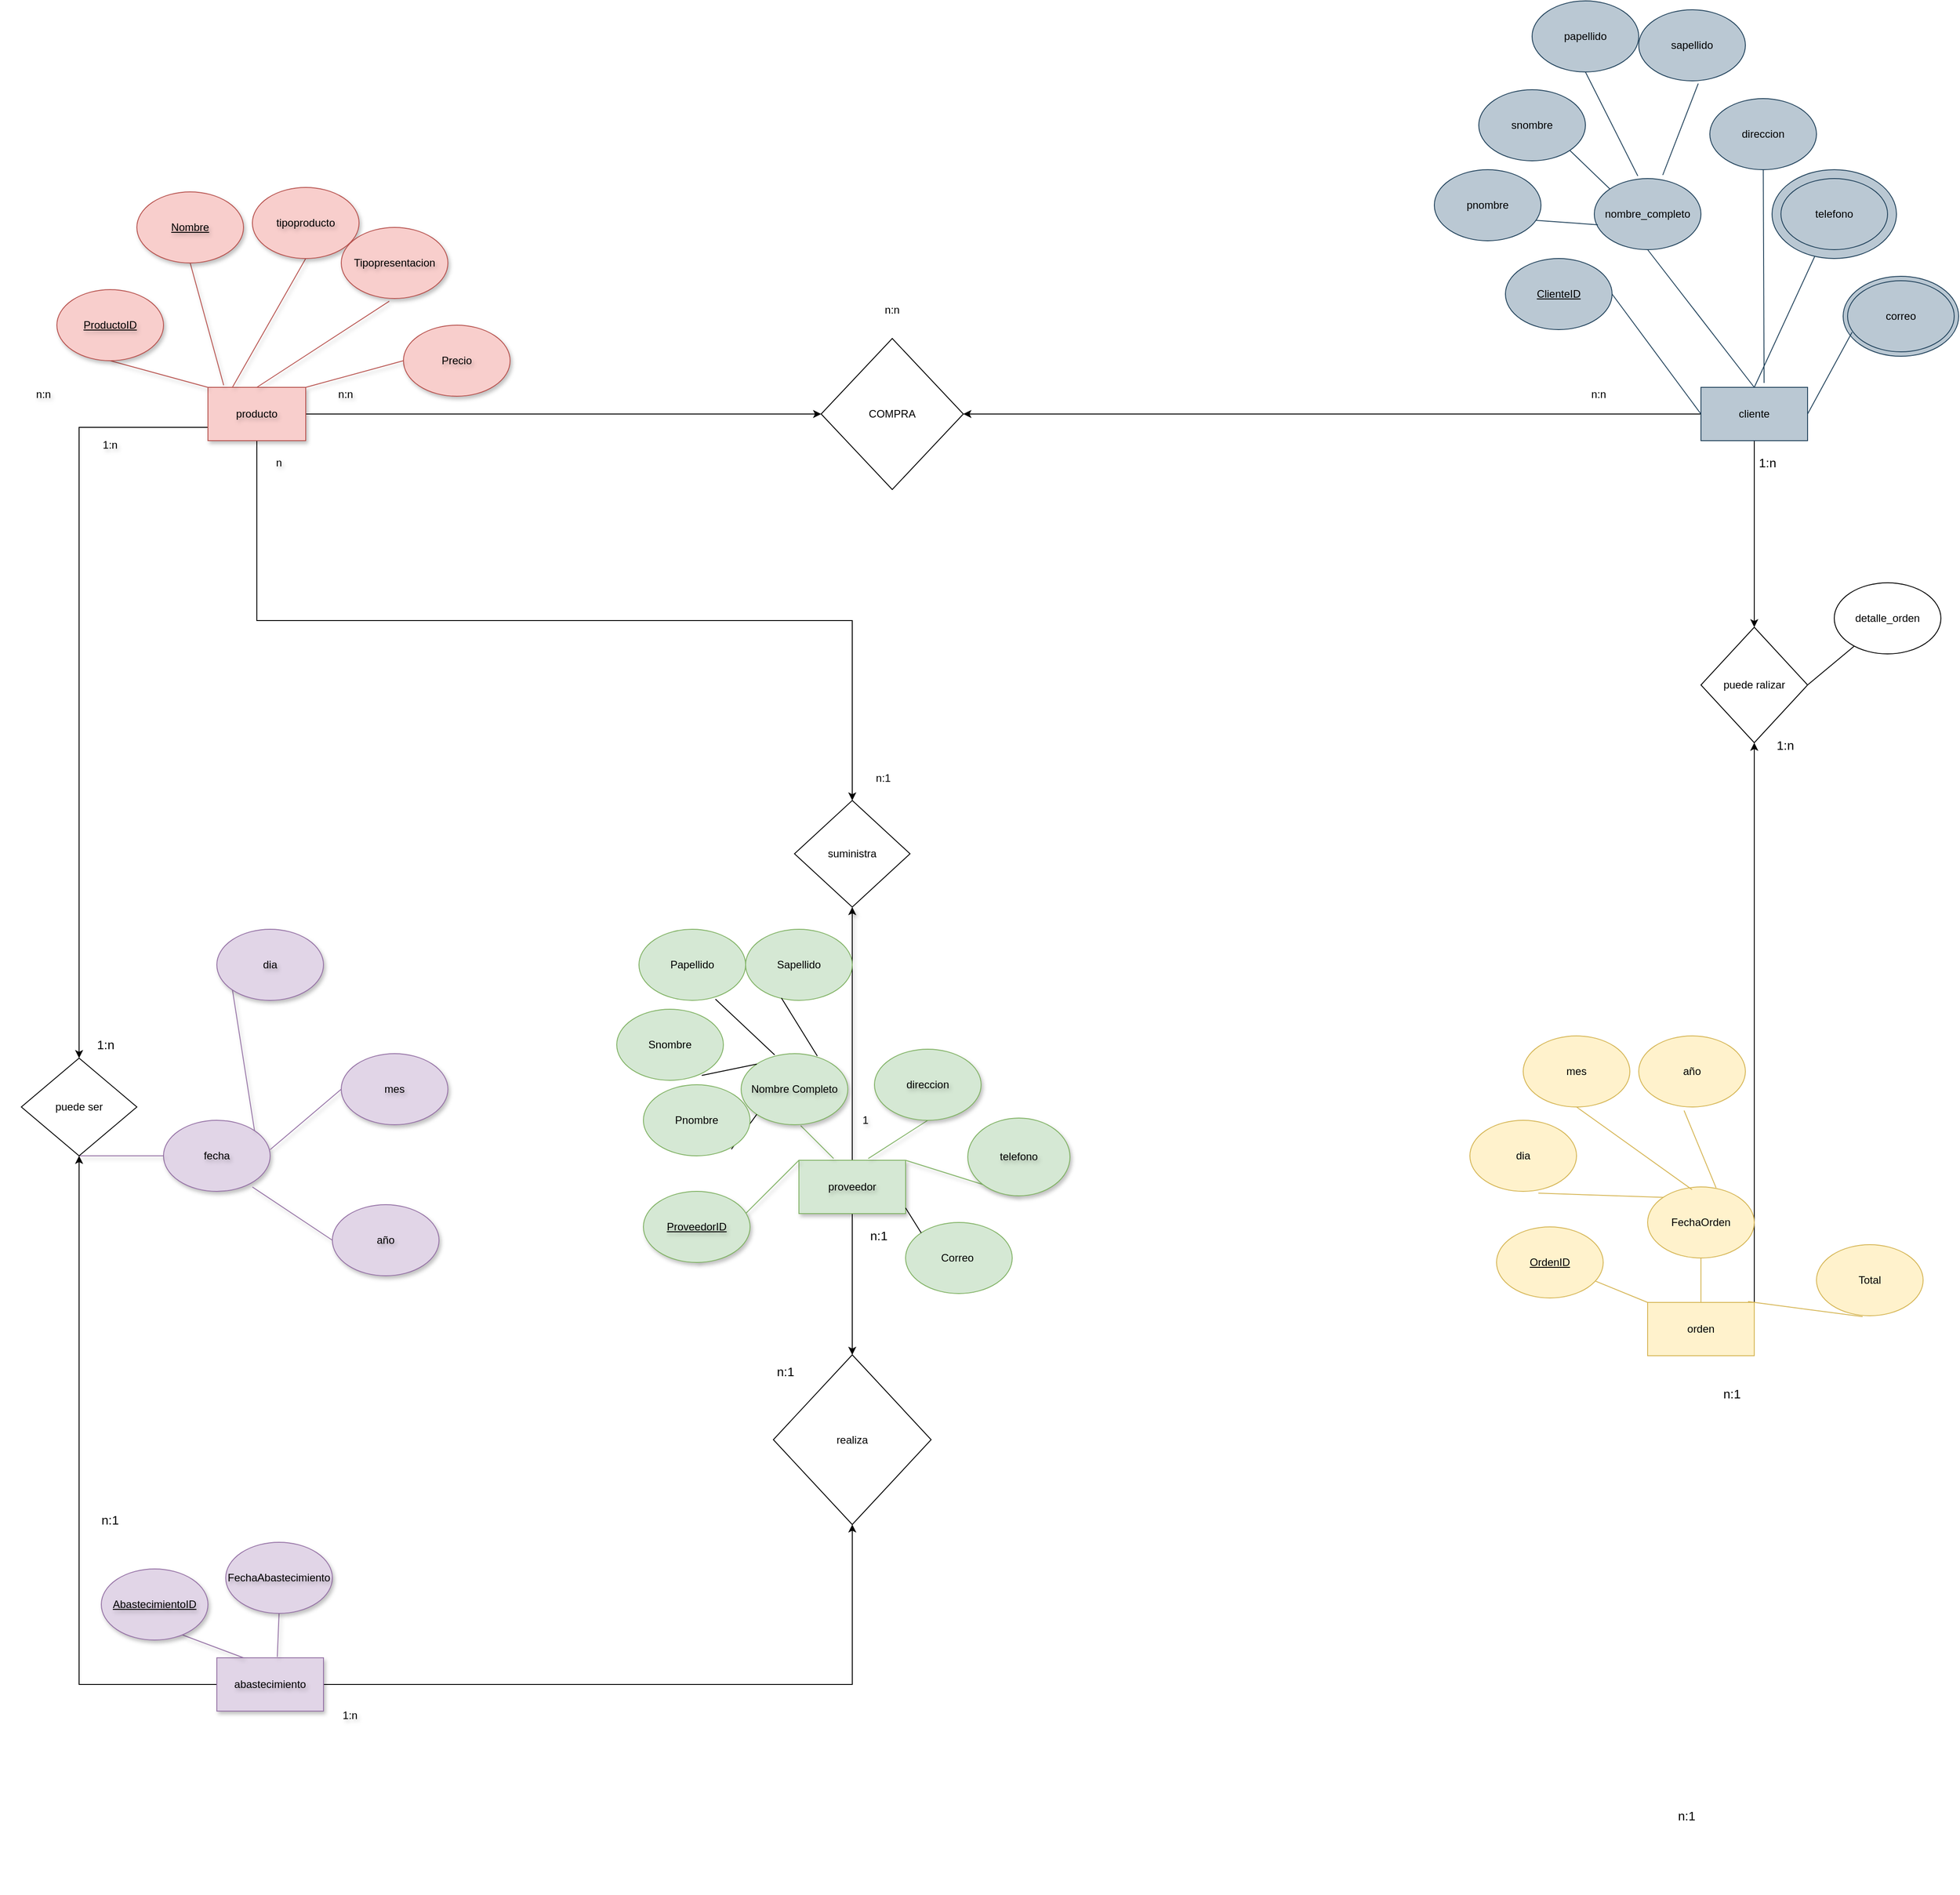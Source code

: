 <mxfile version="24.0.7" type="github">
  <diagram name="Página-1" id="KQwpbQ9i_a1BtApClrWy">
    <mxGraphModel dx="7358" dy="4341" grid="1" gridSize="10" guides="1" tooltips="1" connect="1" arrows="1" fold="1" page="1" pageScale="1" pageWidth="827" pageHeight="1169" math="0" shadow="0">
      <root>
        <mxCell id="0" />
        <mxCell id="1" parent="0" />
        <mxCell id="RHrHVaiQjJZBg-y2Oaoj-41" value="" style="ellipse;whiteSpace=wrap;html=1;fillColor=#bac8d3;strokeColor=#23445d;" parent="1" vertex="1">
          <mxGeometry x="590" y="-205" width="130" height="90" as="geometry" />
        </mxCell>
        <mxCell id="RHrHVaiQjJZBg-y2Oaoj-15" value="" style="ellipse;whiteSpace=wrap;html=1;fillColor=#bac8d3;strokeColor=#23445d;" parent="1" vertex="1">
          <mxGeometry x="510" y="-325" width="140" height="100" as="geometry" />
        </mxCell>
        <mxCell id="RHrHVaiQjJZBg-y2Oaoj-98" style="edgeStyle=orthogonalEdgeStyle;rounded=0;orthogonalLoop=1;jettySize=auto;html=1;" parent="1" source="RHrHVaiQjJZBg-y2Oaoj-1" target="RHrHVaiQjJZBg-y2Oaoj-99" edge="1">
          <mxGeometry relative="1" as="geometry">
            <mxPoint x="530" y="300" as="targetPoint" />
          </mxGeometry>
        </mxCell>
        <mxCell id="RHrHVaiQjJZBg-y2Oaoj-122" style="edgeStyle=orthogonalEdgeStyle;rounded=0;orthogonalLoop=1;jettySize=auto;html=1;exitX=0;exitY=0.5;exitDx=0;exitDy=0;entryX=1;entryY=0.5;entryDx=0;entryDy=0;" parent="1" source="RHrHVaiQjJZBg-y2Oaoj-1" target="RHrHVaiQjJZBg-y2Oaoj-97" edge="1">
          <mxGeometry relative="1" as="geometry" />
        </mxCell>
        <mxCell id="RHrHVaiQjJZBg-y2Oaoj-1" value="cliente" style="rounded=0;whiteSpace=wrap;html=1;fillColor=#bac8d3;strokeColor=#23445d;" parent="1" vertex="1">
          <mxGeometry x="430" y="-80" width="120" height="60" as="geometry" />
        </mxCell>
        <mxCell id="RHrHVaiQjJZBg-y2Oaoj-90" style="edgeStyle=orthogonalEdgeStyle;rounded=0;orthogonalLoop=1;jettySize=auto;html=1;entryX=0.5;entryY=0;entryDx=0;entryDy=0;exitX=0.5;exitY=1;exitDx=0;exitDy=0;" parent="1" source="RHrHVaiQjJZBg-y2Oaoj-2" target="RHrHVaiQjJZBg-y2Oaoj-92" edge="1">
          <mxGeometry relative="1" as="geometry">
            <mxPoint x="-890" y="530" as="targetPoint" />
            <mxPoint x="-1140" y="160" as="sourcePoint" />
          </mxGeometry>
        </mxCell>
        <mxCell id="RHrHVaiQjJZBg-y2Oaoj-108" style="edgeStyle=orthogonalEdgeStyle;rounded=0;orthogonalLoop=1;jettySize=auto;html=1;exitX=0;exitY=0.75;exitDx=0;exitDy=0;" parent="1" source="RHrHVaiQjJZBg-y2Oaoj-2" target="RHrHVaiQjJZBg-y2Oaoj-109" edge="1">
          <mxGeometry relative="1" as="geometry">
            <mxPoint x="-1412" y="420" as="targetPoint" />
          </mxGeometry>
        </mxCell>
        <mxCell id="RHrHVaiQjJZBg-y2Oaoj-111" style="edgeStyle=orthogonalEdgeStyle;rounded=0;orthogonalLoop=1;jettySize=auto;html=1;entryX=0;entryY=0.5;entryDx=0;entryDy=0;" parent="1" source="RHrHVaiQjJZBg-y2Oaoj-2" target="RHrHVaiQjJZBg-y2Oaoj-97" edge="1">
          <mxGeometry relative="1" as="geometry" />
        </mxCell>
        <mxCell id="RHrHVaiQjJZBg-y2Oaoj-2" value="producto" style="rounded=0;whiteSpace=wrap;html=1;fillColor=#f8cecc;strokeColor=#b85450;shadow=1;textShadow=1;" parent="1" vertex="1">
          <mxGeometry x="-1250" y="-80" width="110" height="60" as="geometry" />
        </mxCell>
        <mxCell id="RHrHVaiQjJZBg-y2Oaoj-91" style="edgeStyle=orthogonalEdgeStyle;rounded=0;orthogonalLoop=1;jettySize=auto;html=1;exitX=0.5;exitY=0;exitDx=0;exitDy=0;entryX=0.5;entryY=1;entryDx=0;entryDy=0;shadow=1;textShadow=1;" parent="1" source="RHrHVaiQjJZBg-y2Oaoj-3" target="RHrHVaiQjJZBg-y2Oaoj-92" edge="1">
          <mxGeometry relative="1" as="geometry">
            <mxPoint x="-525" y="540" as="targetPoint" />
          </mxGeometry>
        </mxCell>
        <mxCell id="RHrHVaiQjJZBg-y2Oaoj-127" style="edgeStyle=orthogonalEdgeStyle;rounded=0;orthogonalLoop=1;jettySize=auto;html=1;entryX=0.5;entryY=0;entryDx=0;entryDy=0;" parent="1" source="RHrHVaiQjJZBg-y2Oaoj-3" target="RHrHVaiQjJZBg-y2Oaoj-126" edge="1">
          <mxGeometry relative="1" as="geometry" />
        </mxCell>
        <mxCell id="RHrHVaiQjJZBg-y2Oaoj-3" value="proveedor" style="rounded=0;whiteSpace=wrap;html=1;fillColor=#d5e8d4;strokeColor=#82b366;shadow=1;textShadow=1;" parent="1" vertex="1">
          <mxGeometry x="-585" y="790" width="120" height="60" as="geometry" />
        </mxCell>
        <mxCell id="RHrHVaiQjJZBg-y2Oaoj-100" style="edgeStyle=orthogonalEdgeStyle;rounded=0;orthogonalLoop=1;jettySize=auto;html=1;exitX=1;exitY=0;exitDx=0;exitDy=0;entryX=0.5;entryY=1;entryDx=0;entryDy=0;" parent="1" source="RHrHVaiQjJZBg-y2Oaoj-5" target="RHrHVaiQjJZBg-y2Oaoj-99" edge="1">
          <mxGeometry relative="1" as="geometry">
            <mxPoint x="544" y="455" as="targetPoint" />
          </mxGeometry>
        </mxCell>
        <mxCell id="RHrHVaiQjJZBg-y2Oaoj-5" value="orden" style="rounded=0;whiteSpace=wrap;html=1;fillColor=#fff2cc;strokeColor=#d6b656;" parent="1" vertex="1">
          <mxGeometry x="370" y="950" width="120" height="60" as="geometry" />
        </mxCell>
        <mxCell id="RHrHVaiQjJZBg-y2Oaoj-8" value="" style="endArrow=none;html=1;rounded=0;exitX=0;exitY=0.5;exitDx=0;exitDy=0;entryX=1;entryY=0.5;entryDx=0;entryDy=0;fillColor=#bac8d3;strokeColor=#23445d;" parent="1" source="RHrHVaiQjJZBg-y2Oaoj-1" target="RHrHVaiQjJZBg-y2Oaoj-11" edge="1">
          <mxGeometry width="50" height="50" relative="1" as="geometry">
            <mxPoint x="460" y="-155" as="sourcePoint" />
            <mxPoint x="450" y="-265" as="targetPoint" />
          </mxGeometry>
        </mxCell>
        <mxCell id="RHrHVaiQjJZBg-y2Oaoj-9" value="" style="endArrow=none;html=1;rounded=0;exitX=0.5;exitY=0;exitDx=0;exitDy=0;entryX=0.5;entryY=1;entryDx=0;entryDy=0;fillColor=#bac8d3;strokeColor=#23445d;" parent="1" source="RHrHVaiQjJZBg-y2Oaoj-1" target="RHrHVaiQjJZBg-y2Oaoj-12" edge="1">
          <mxGeometry width="50" height="50" relative="1" as="geometry">
            <mxPoint x="500" y="-175" as="sourcePoint" />
            <mxPoint x="480" y="-245" as="targetPoint" />
          </mxGeometry>
        </mxCell>
        <mxCell id="RHrHVaiQjJZBg-y2Oaoj-10" value="" style="endArrow=none;html=1;rounded=0;fillColor=#bac8d3;strokeColor=#23445d;exitX=0.5;exitY=0;exitDx=0;exitDy=0;" parent="1" source="RHrHVaiQjJZBg-y2Oaoj-1" target="RHrHVaiQjJZBg-y2Oaoj-15" edge="1">
          <mxGeometry width="50" height="50" relative="1" as="geometry">
            <mxPoint x="520" y="-165" as="sourcePoint" />
            <mxPoint x="530" y="-245" as="targetPoint" />
          </mxGeometry>
        </mxCell>
        <mxCell id="RHrHVaiQjJZBg-y2Oaoj-11" value="&lt;u&gt;ClienteID&lt;/u&gt;" style="ellipse;whiteSpace=wrap;html=1;fillColor=#bac8d3;strokeColor=#23445d;" parent="1" vertex="1">
          <mxGeometry x="210" y="-225" width="120" height="80" as="geometry" />
        </mxCell>
        <mxCell id="RHrHVaiQjJZBg-y2Oaoj-12" value="nombre_completo" style="ellipse;whiteSpace=wrap;html=1;fillColor=#bac8d3;strokeColor=#23445d;" parent="1" vertex="1">
          <mxGeometry x="310" y="-315" width="120" height="80" as="geometry" />
        </mxCell>
        <mxCell id="RHrHVaiQjJZBg-y2Oaoj-13" value="direccion" style="ellipse;whiteSpace=wrap;html=1;fillColor=#bac8d3;strokeColor=#23445d;" parent="1" vertex="1">
          <mxGeometry x="440" y="-405" width="120" height="80" as="geometry" />
        </mxCell>
        <mxCell id="RHrHVaiQjJZBg-y2Oaoj-14" value="telefono" style="ellipse;whiteSpace=wrap;html=1;fillColor=#bac8d3;strokeColor=#23445d;" parent="1" vertex="1">
          <mxGeometry x="520" y="-315" width="120" height="80" as="geometry" />
        </mxCell>
        <mxCell id="RHrHVaiQjJZBg-y2Oaoj-16" value="" style="endArrow=none;html=1;rounded=0;exitX=0.592;exitY=-0.083;exitDx=0;exitDy=0;exitPerimeter=0;fillColor=#bac8d3;strokeColor=#23445d;" parent="1" source="RHrHVaiQjJZBg-y2Oaoj-1" target="RHrHVaiQjJZBg-y2Oaoj-13" edge="1">
          <mxGeometry width="50" height="50" relative="1" as="geometry">
            <mxPoint x="480" y="-135" as="sourcePoint" />
            <mxPoint x="480" y="-235" as="targetPoint" />
          </mxGeometry>
        </mxCell>
        <mxCell id="RHrHVaiQjJZBg-y2Oaoj-17" value="" style="endArrow=none;html=1;rounded=0;entryX=0.95;entryY=0.713;entryDx=0;entryDy=0;entryPerimeter=0;exitX=0.033;exitY=0.65;exitDx=0;exitDy=0;exitPerimeter=0;fillColor=#bac8d3;strokeColor=#23445d;" parent="1" source="RHrHVaiQjJZBg-y2Oaoj-12" target="RHrHVaiQjJZBg-y2Oaoj-19" edge="1">
          <mxGeometry width="50" height="50" relative="1" as="geometry">
            <mxPoint x="300" y="-265" as="sourcePoint" />
            <mxPoint x="240" y="-285" as="targetPoint" />
          </mxGeometry>
        </mxCell>
        <mxCell id="RHrHVaiQjJZBg-y2Oaoj-18" value="" style="endArrow=none;html=1;rounded=0;exitX=0;exitY=0;exitDx=0;exitDy=0;entryX=1;entryY=1;entryDx=0;entryDy=0;fillColor=#bac8d3;strokeColor=#23445d;" parent="1" source="RHrHVaiQjJZBg-y2Oaoj-12" target="RHrHVaiQjJZBg-y2Oaoj-20" edge="1">
          <mxGeometry width="50" height="50" relative="1" as="geometry">
            <mxPoint x="220" y="-295" as="sourcePoint" />
            <mxPoint x="380" y="-395" as="targetPoint" />
          </mxGeometry>
        </mxCell>
        <mxCell id="RHrHVaiQjJZBg-y2Oaoj-19" value="pnombre" style="ellipse;whiteSpace=wrap;html=1;fillColor=#bac8d3;strokeColor=#23445d;" parent="1" vertex="1">
          <mxGeometry x="130" y="-325" width="120" height="80" as="geometry" />
        </mxCell>
        <mxCell id="RHrHVaiQjJZBg-y2Oaoj-20" value="snombre" style="ellipse;whiteSpace=wrap;html=1;fillColor=#bac8d3;strokeColor=#23445d;" parent="1" vertex="1">
          <mxGeometry x="180" y="-415" width="120" height="80" as="geometry" />
        </mxCell>
        <mxCell id="RHrHVaiQjJZBg-y2Oaoj-21" value="papellido" style="ellipse;whiteSpace=wrap;html=1;fillColor=#bac8d3;strokeColor=#23445d;" parent="1" vertex="1">
          <mxGeometry x="240" y="-515" width="120" height="80" as="geometry" />
        </mxCell>
        <mxCell id="RHrHVaiQjJZBg-y2Oaoj-22" value="sapellido" style="ellipse;whiteSpace=wrap;html=1;fillColor=#bac8d3;strokeColor=#23445d;" parent="1" vertex="1">
          <mxGeometry x="360" y="-505" width="120" height="80" as="geometry" />
        </mxCell>
        <mxCell id="RHrHVaiQjJZBg-y2Oaoj-23" value="" style="endArrow=none;html=1;rounded=0;exitX=0.408;exitY=-0.037;exitDx=0;exitDy=0;exitPerimeter=0;entryX=0.5;entryY=1;entryDx=0;entryDy=0;fillColor=#bac8d3;strokeColor=#23445d;" parent="1" source="RHrHVaiQjJZBg-y2Oaoj-12" target="RHrHVaiQjJZBg-y2Oaoj-21" edge="1">
          <mxGeometry width="50" height="50" relative="1" as="geometry">
            <mxPoint x="240" y="-365" as="sourcePoint" />
            <mxPoint x="240" y="-465" as="targetPoint" />
          </mxGeometry>
        </mxCell>
        <mxCell id="RHrHVaiQjJZBg-y2Oaoj-24" value="" style="endArrow=none;html=1;rounded=0;exitX=0.642;exitY=-0.05;exitDx=0;exitDy=0;exitPerimeter=0;entryX=0.558;entryY=1.038;entryDx=0;entryDy=0;entryPerimeter=0;fillColor=#bac8d3;strokeColor=#23445d;" parent="1" source="RHrHVaiQjJZBg-y2Oaoj-12" target="RHrHVaiQjJZBg-y2Oaoj-22" edge="1">
          <mxGeometry width="50" height="50" relative="1" as="geometry">
            <mxPoint x="369.5" y="-355" as="sourcePoint" />
            <mxPoint x="369.5" y="-455" as="targetPoint" />
          </mxGeometry>
        </mxCell>
        <mxCell id="RHrHVaiQjJZBg-y2Oaoj-25" value="" style="endArrow=none;html=1;rounded=0;exitX=0;exitY=0;exitDx=0;exitDy=0;entryX=0.5;entryY=1;entryDx=0;entryDy=0;fillColor=#f8cecc;strokeColor=#b85450;shadow=1;textShadow=1;" parent="1" source="RHrHVaiQjJZBg-y2Oaoj-2" target="RHrHVaiQjJZBg-y2Oaoj-29" edge="1">
          <mxGeometry width="50" height="50" relative="1" as="geometry">
            <mxPoint x="-1240" y="-80" as="sourcePoint" />
            <mxPoint x="-1240" y="-180" as="targetPoint" />
          </mxGeometry>
        </mxCell>
        <mxCell id="RHrHVaiQjJZBg-y2Oaoj-26" value="" style="endArrow=none;html=1;rounded=0;exitX=0.25;exitY=0;exitDx=0;exitDy=0;entryX=0.5;entryY=1;entryDx=0;entryDy=0;fillColor=#f8cecc;strokeColor=#b85450;shadow=1;textShadow=1;" parent="1" source="RHrHVaiQjJZBg-y2Oaoj-2" target="RHrHVaiQjJZBg-y2Oaoj-31" edge="1">
          <mxGeometry width="50" height="50" relative="1" as="geometry">
            <mxPoint x="-1190" y="-80" as="sourcePoint" />
            <mxPoint x="-1190" y="-180" as="targetPoint" />
          </mxGeometry>
        </mxCell>
        <mxCell id="RHrHVaiQjJZBg-y2Oaoj-28" value="" style="endArrow=none;html=1;rounded=0;exitX=0.5;exitY=0;exitDx=0;exitDy=0;entryX=0.45;entryY=1.038;entryDx=0;entryDy=0;entryPerimeter=0;fillColor=#f8cecc;strokeColor=#b85450;shadow=1;textShadow=1;" parent="1" source="RHrHVaiQjJZBg-y2Oaoj-2" target="RHrHVaiQjJZBg-y2Oaoj-33" edge="1">
          <mxGeometry width="50" height="50" relative="1" as="geometry">
            <mxPoint x="-1020" y="40" as="sourcePoint" />
            <mxPoint x="-1110" y="-160" as="targetPoint" />
          </mxGeometry>
        </mxCell>
        <mxCell id="RHrHVaiQjJZBg-y2Oaoj-29" value="&lt;u&gt;ProductoID&lt;/u&gt;" style="ellipse;whiteSpace=wrap;html=1;fillColor=#f8cecc;strokeColor=#b85450;shadow=1;textShadow=1;" parent="1" vertex="1">
          <mxGeometry x="-1420" y="-190" width="120" height="80" as="geometry" />
        </mxCell>
        <mxCell id="RHrHVaiQjJZBg-y2Oaoj-31" value="tipoproducto" style="ellipse;whiteSpace=wrap;html=1;fillColor=#f8cecc;strokeColor=#b85450;shadow=1;textShadow=1;" parent="1" vertex="1">
          <mxGeometry x="-1200" y="-305" width="120" height="80" as="geometry" />
        </mxCell>
        <mxCell id="RHrHVaiQjJZBg-y2Oaoj-33" value="Tipopresentacion" style="ellipse;whiteSpace=wrap;html=1;fillColor=#f8cecc;strokeColor=#b85450;shadow=1;textShadow=1;" parent="1" vertex="1">
          <mxGeometry x="-1100" y="-260" width="120" height="80" as="geometry" />
        </mxCell>
        <mxCell id="RHrHVaiQjJZBg-y2Oaoj-34" value="Precio" style="ellipse;whiteSpace=wrap;html=1;fillColor=#f8cecc;strokeColor=#b85450;shadow=1;textShadow=1;" parent="1" vertex="1">
          <mxGeometry x="-1030" y="-150" width="120" height="80" as="geometry" />
        </mxCell>
        <mxCell id="RHrHVaiQjJZBg-y2Oaoj-36" value="" style="endArrow=none;html=1;rounded=0;exitX=1;exitY=0;exitDx=0;exitDy=0;entryX=0;entryY=0.5;entryDx=0;entryDy=0;fillColor=#f8cecc;strokeColor=#b85450;shadow=1;textShadow=1;" parent="1" source="RHrHVaiQjJZBg-y2Oaoj-2" target="RHrHVaiQjJZBg-y2Oaoj-34" edge="1">
          <mxGeometry width="50" height="50" relative="1" as="geometry">
            <mxPoint x="-1090" y="-10" as="sourcePoint" />
            <mxPoint x="-1030" y="-80" as="targetPoint" />
          </mxGeometry>
        </mxCell>
        <mxCell id="RHrHVaiQjJZBg-y2Oaoj-39" value="correo" style="ellipse;whiteSpace=wrap;html=1;fillColor=#bac8d3;strokeColor=#23445d;" parent="1" vertex="1">
          <mxGeometry x="595" y="-200" width="120" height="80" as="geometry" />
        </mxCell>
        <mxCell id="RHrHVaiQjJZBg-y2Oaoj-40" value="" style="endArrow=none;html=1;rounded=0;exitX=1;exitY=0.5;exitDx=0;exitDy=0;entryX=0.042;entryY=0.725;entryDx=0;entryDy=0;entryPerimeter=0;fillColor=#bac8d3;strokeColor=#23445d;" parent="1" source="RHrHVaiQjJZBg-y2Oaoj-1" target="RHrHVaiQjJZBg-y2Oaoj-39" edge="1">
          <mxGeometry width="50" height="50" relative="1" as="geometry">
            <mxPoint x="639" y="-65" as="sourcePoint" />
            <mxPoint x="639" y="-165" as="targetPoint" />
          </mxGeometry>
        </mxCell>
        <mxCell id="RHrHVaiQjJZBg-y2Oaoj-42" value="" style="endArrow=none;html=1;rounded=0;exitX=0;exitY=0;exitDx=0;exitDy=0;entryX=0.5;entryY=1;entryDx=0;entryDy=0;fillColor=#d5e8d4;strokeColor=#82b366;shadow=1;textShadow=1;" parent="1" source="RHrHVaiQjJZBg-y2Oaoj-3" target="RHrHVaiQjJZBg-y2Oaoj-47" edge="1">
          <mxGeometry width="50" height="50" relative="1" as="geometry">
            <mxPoint x="-600" y="650" as="sourcePoint" />
            <mxPoint x="-610" y="680" as="targetPoint" />
          </mxGeometry>
        </mxCell>
        <mxCell id="RHrHVaiQjJZBg-y2Oaoj-43" value="" style="endArrow=none;html=1;rounded=0;exitX=0.325;exitY=-0.033;exitDx=0;exitDy=0;exitPerimeter=0;entryX=0.558;entryY=1.013;entryDx=0;entryDy=0;entryPerimeter=0;fillColor=#d5e8d4;strokeColor=#82b366;shadow=1;textShadow=1;" parent="1" source="RHrHVaiQjJZBg-y2Oaoj-3" target="RHrHVaiQjJZBg-y2Oaoj-48" edge="1">
          <mxGeometry width="50" height="50" relative="1" as="geometry">
            <mxPoint x="-510" y="730" as="sourcePoint" />
            <mxPoint x="-550" y="630" as="targetPoint" />
          </mxGeometry>
        </mxCell>
        <mxCell id="RHrHVaiQjJZBg-y2Oaoj-44" value="" style="endArrow=none;html=1;rounded=0;exitX=0.65;exitY=-0.033;exitDx=0;exitDy=0;exitPerimeter=0;entryX=0.5;entryY=1;entryDx=0;entryDy=0;fillColor=#d5e8d4;strokeColor=#82b366;shadow=1;textShadow=1;" parent="1" source="RHrHVaiQjJZBg-y2Oaoj-3" target="RHrHVaiQjJZBg-y2Oaoj-50" edge="1">
          <mxGeometry width="50" height="50" relative="1" as="geometry">
            <mxPoint x="-370" y="760" as="sourcePoint" />
            <mxPoint x="-490" y="640" as="targetPoint" />
          </mxGeometry>
        </mxCell>
        <mxCell id="RHrHVaiQjJZBg-y2Oaoj-45" value="" style="endArrow=none;html=1;rounded=0;exitX=1;exitY=0;exitDx=0;exitDy=0;entryX=0.5;entryY=1;entryDx=0;entryDy=0;fillColor=#d5e8d4;strokeColor=#82b366;shadow=1;textShadow=1;" parent="1" source="RHrHVaiQjJZBg-y2Oaoj-3" target="RHrHVaiQjJZBg-y2Oaoj-51" edge="1">
          <mxGeometry width="50" height="50" relative="1" as="geometry">
            <mxPoint x="-310.5" y="770" as="sourcePoint" />
            <mxPoint x="-430" y="650" as="targetPoint" />
          </mxGeometry>
        </mxCell>
        <mxCell id="RHrHVaiQjJZBg-y2Oaoj-47" value="&lt;u&gt;ProveedorID&lt;/u&gt;" style="ellipse;whiteSpace=wrap;html=1;fillColor=#d5e8d4;strokeColor=#82b366;shadow=1;textShadow=1;" parent="1" vertex="1">
          <mxGeometry x="-760" y="825" width="120" height="80" as="geometry" />
        </mxCell>
        <mxCell id="RHrHVaiQjJZBg-y2Oaoj-48" value="Nombre Completo" style="ellipse;whiteSpace=wrap;html=1;fillColor=#d5e8d4;strokeColor=#82b366;shadow=1;textShadow=1;" parent="1" vertex="1">
          <mxGeometry x="-650" y="670" width="120" height="80" as="geometry" />
        </mxCell>
        <mxCell id="RHrHVaiQjJZBg-y2Oaoj-50" value="direccion" style="ellipse;whiteSpace=wrap;html=1;fillColor=#d5e8d4;strokeColor=#82b366;shadow=1;textShadow=1;" parent="1" vertex="1">
          <mxGeometry x="-500" y="665" width="120" height="80" as="geometry" />
        </mxCell>
        <mxCell id="RHrHVaiQjJZBg-y2Oaoj-51" value="telefono" style="ellipse;whiteSpace=wrap;html=1;fillColor=#d5e8d4;strokeColor=#82b366;shadow=1;textShadow=1;" parent="1" vertex="1">
          <mxGeometry x="-395" y="742.5" width="115" height="87.5" as="geometry" />
        </mxCell>
        <mxCell id="RHrHVaiQjJZBg-y2Oaoj-53" value="" style="endArrow=none;html=1;rounded=0;exitX=0;exitY=0;exitDx=0;exitDy=0;fillColor=#fff2cc;strokeColor=#d6b656;" parent="1" source="RHrHVaiQjJZBg-y2Oaoj-5" target="RHrHVaiQjJZBg-y2Oaoj-58" edge="1">
          <mxGeometry width="50" height="50" relative="1" as="geometry">
            <mxPoint x="370" y="900" as="sourcePoint" />
            <mxPoint x="310" y="835" as="targetPoint" />
          </mxGeometry>
        </mxCell>
        <mxCell id="RHrHVaiQjJZBg-y2Oaoj-54" value="" style="endArrow=none;html=1;rounded=0;exitX=0.5;exitY=0;exitDx=0;exitDy=0;entryX=0.5;entryY=1;entryDx=0;entryDy=0;fillColor=#fff2cc;strokeColor=#d6b656;" parent="1" source="RHrHVaiQjJZBg-y2Oaoj-5" target="RHrHVaiQjJZBg-y2Oaoj-59" edge="1">
          <mxGeometry width="50" height="50" relative="1" as="geometry">
            <mxPoint x="470" y="765" as="sourcePoint" />
            <mxPoint x="420" y="825" as="targetPoint" />
          </mxGeometry>
        </mxCell>
        <mxCell id="RHrHVaiQjJZBg-y2Oaoj-55" value="" style="endArrow=none;html=1;rounded=0;exitX=0.942;exitY=-0.017;exitDx=0;exitDy=0;entryX=0.433;entryY=1.013;entryDx=0;entryDy=0;entryPerimeter=0;fillColor=#fff2cc;strokeColor=#d6b656;exitPerimeter=0;" parent="1" source="RHrHVaiQjJZBg-y2Oaoj-5" target="RHrHVaiQjJZBg-y2Oaoj-60" edge="1">
          <mxGeometry width="50" height="50" relative="1" as="geometry">
            <mxPoint x="480" y="775" as="sourcePoint" />
            <mxPoint x="480" y="855" as="targetPoint" />
          </mxGeometry>
        </mxCell>
        <mxCell id="RHrHVaiQjJZBg-y2Oaoj-58" value="&lt;u&gt;OrdenID&lt;/u&gt;" style="ellipse;whiteSpace=wrap;html=1;fillColor=#fff2cc;strokeColor=#d6b656;" parent="1" vertex="1">
          <mxGeometry x="200" y="865" width="120" height="80" as="geometry" />
        </mxCell>
        <mxCell id="RHrHVaiQjJZBg-y2Oaoj-59" value="FechaOrden" style="ellipse;whiteSpace=wrap;html=1;fillColor=#fff2cc;strokeColor=#d6b656;" parent="1" vertex="1">
          <mxGeometry x="370" y="820" width="120" height="80" as="geometry" />
        </mxCell>
        <mxCell id="RHrHVaiQjJZBg-y2Oaoj-60" value="Total" style="ellipse;whiteSpace=wrap;html=1;fillColor=#fff2cc;strokeColor=#d6b656;" parent="1" vertex="1">
          <mxGeometry x="560" y="885" width="120" height="80" as="geometry" />
        </mxCell>
        <mxCell id="RHrHVaiQjJZBg-y2Oaoj-63" value="" style="endArrow=none;html=1;rounded=0;exitX=0;exitY=0;exitDx=0;exitDy=0;entryX=0.642;entryY=1.025;entryDx=0;entryDy=0;entryPerimeter=0;fillColor=#fff2cc;strokeColor=#d6b656;" parent="1" source="RHrHVaiQjJZBg-y2Oaoj-59" target="RHrHVaiQjJZBg-y2Oaoj-67" edge="1">
          <mxGeometry width="50" height="50" relative="1" as="geometry">
            <mxPoint x="290" y="835" as="sourcePoint" />
            <mxPoint x="300" y="805" as="targetPoint" />
          </mxGeometry>
        </mxCell>
        <mxCell id="RHrHVaiQjJZBg-y2Oaoj-65" value="" style="endArrow=none;html=1;rounded=0;exitX=0.417;exitY=0.038;exitDx=0;exitDy=0;exitPerimeter=0;entryX=0.5;entryY=1;entryDx=0;entryDy=0;fillColor=#fff2cc;strokeColor=#d6b656;" parent="1" source="RHrHVaiQjJZBg-y2Oaoj-59" target="RHrHVaiQjJZBg-y2Oaoj-68" edge="1">
          <mxGeometry width="50" height="50" relative="1" as="geometry">
            <mxPoint x="398" y="785" as="sourcePoint" />
            <mxPoint x="360" y="755" as="targetPoint" />
          </mxGeometry>
        </mxCell>
        <mxCell id="RHrHVaiQjJZBg-y2Oaoj-66" value="" style="endArrow=none;html=1;rounded=0;exitX=0.642;exitY=0.013;exitDx=0;exitDy=0;exitPerimeter=0;entryX=0.425;entryY=1.05;entryDx=0;entryDy=0;entryPerimeter=0;fillColor=#fff2cc;strokeColor=#d6b656;" parent="1" source="RHrHVaiQjJZBg-y2Oaoj-59" target="RHrHVaiQjJZBg-y2Oaoj-69" edge="1">
          <mxGeometry width="50" height="50" relative="1" as="geometry">
            <mxPoint x="400" y="805" as="sourcePoint" />
            <mxPoint x="420" y="745" as="targetPoint" />
          </mxGeometry>
        </mxCell>
        <mxCell id="RHrHVaiQjJZBg-y2Oaoj-67" value="dia" style="ellipse;whiteSpace=wrap;html=1;fillColor=#fff2cc;strokeColor=#d6b656;" parent="1" vertex="1">
          <mxGeometry x="170" y="745" width="120" height="80" as="geometry" />
        </mxCell>
        <mxCell id="RHrHVaiQjJZBg-y2Oaoj-68" value="mes" style="ellipse;whiteSpace=wrap;html=1;fillColor=#fff2cc;strokeColor=#d6b656;" parent="1" vertex="1">
          <mxGeometry x="230" y="650" width="120" height="80" as="geometry" />
        </mxCell>
        <mxCell id="RHrHVaiQjJZBg-y2Oaoj-69" value="año" style="ellipse;whiteSpace=wrap;html=1;fillColor=#fff2cc;strokeColor=#d6b656;" parent="1" vertex="1">
          <mxGeometry x="360" y="650" width="120" height="80" as="geometry" />
        </mxCell>
        <mxCell id="RHrHVaiQjJZBg-y2Oaoj-110" style="edgeStyle=orthogonalEdgeStyle;rounded=0;orthogonalLoop=1;jettySize=auto;html=1;entryX=0.5;entryY=1;entryDx=0;entryDy=0;" parent="1" source="RHrHVaiQjJZBg-y2Oaoj-76" target="RHrHVaiQjJZBg-y2Oaoj-109" edge="1">
          <mxGeometry relative="1" as="geometry" />
        </mxCell>
        <mxCell id="RHrHVaiQjJZBg-y2Oaoj-125" style="edgeStyle=orthogonalEdgeStyle;rounded=0;orthogonalLoop=1;jettySize=auto;html=1;" parent="1" source="RHrHVaiQjJZBg-y2Oaoj-76" target="RHrHVaiQjJZBg-y2Oaoj-126" edge="1">
          <mxGeometry relative="1" as="geometry">
            <mxPoint x="-1170" y="960" as="targetPoint" />
          </mxGeometry>
        </mxCell>
        <mxCell id="RHrHVaiQjJZBg-y2Oaoj-76" value="abastecimiento" style="rounded=0;whiteSpace=wrap;html=1;fillColor=#e1d5e7;strokeColor=#9673a6;shadow=1;textShadow=1;" parent="1" vertex="1">
          <mxGeometry x="-1240" y="1350" width="120" height="60" as="geometry" />
        </mxCell>
        <mxCell id="RHrHVaiQjJZBg-y2Oaoj-77" value="" style="endArrow=none;html=1;rounded=0;entryX=0.25;entryY=0;entryDx=0;entryDy=0;exitX=0;exitY=0.5;exitDx=0;exitDy=0;fillColor=#e1d5e7;strokeColor=#9673a6;shadow=1;textShadow=1;" parent="1" source="RHrHVaiQjJZBg-y2Oaoj-78" target="RHrHVaiQjJZBg-y2Oaoj-76" edge="1">
          <mxGeometry width="50" height="50" relative="1" as="geometry">
            <mxPoint x="-1410" y="1520" as="sourcePoint" />
            <mxPoint x="-1330" y="1310" as="targetPoint" />
          </mxGeometry>
        </mxCell>
        <mxCell id="RHrHVaiQjJZBg-y2Oaoj-78" value="&lt;u&gt;AbastecimientoID&lt;/u&gt;" style="ellipse;whiteSpace=wrap;html=1;fillColor=#e1d5e7;strokeColor=#9673a6;shadow=1;textShadow=1;" parent="1" vertex="1">
          <mxGeometry x="-1370" y="1250" width="120" height="80" as="geometry" />
        </mxCell>
        <mxCell id="RHrHVaiQjJZBg-y2Oaoj-79" value="" style="endArrow=none;html=1;rounded=0;entryX=0.567;entryY=-0.017;entryDx=0;entryDy=0;exitX=0.5;exitY=1;exitDx=0;exitDy=0;entryPerimeter=0;fillColor=#e1d5e7;strokeColor=#9673a6;shadow=1;textShadow=1;" parent="1" source="RHrHVaiQjJZBg-y2Oaoj-80" target="RHrHVaiQjJZBg-y2Oaoj-76" edge="1">
          <mxGeometry width="50" height="50" relative="1" as="geometry">
            <mxPoint x="-1200" y="1540" as="sourcePoint" />
            <mxPoint x="-1120" y="1330" as="targetPoint" />
          </mxGeometry>
        </mxCell>
        <mxCell id="RHrHVaiQjJZBg-y2Oaoj-80" value="FechaAbastecimiento" style="ellipse;whiteSpace=wrap;html=1;fillColor=#e1d5e7;strokeColor=#9673a6;shadow=1;textShadow=1;" parent="1" vertex="1">
          <mxGeometry x="-1230" y="1220" width="120" height="80" as="geometry" />
        </mxCell>
        <mxCell id="RHrHVaiQjJZBg-y2Oaoj-81" value="fecha" style="ellipse;whiteSpace=wrap;html=1;fillColor=#e1d5e7;strokeColor=#9673a6;shadow=1;textShadow=1;" parent="1" vertex="1">
          <mxGeometry x="-1300" y="745" width="120" height="80" as="geometry" />
        </mxCell>
        <mxCell id="RHrHVaiQjJZBg-y2Oaoj-82" value="" style="endArrow=none;html=1;rounded=0;entryX=0;entryY=1;entryDx=0;entryDy=0;exitX=1;exitY=0;exitDx=0;exitDy=0;fillColor=#e1d5e7;strokeColor=#9673a6;shadow=1;textShadow=1;" parent="1" source="RHrHVaiQjJZBg-y2Oaoj-81" target="RHrHVaiQjJZBg-y2Oaoj-85" edge="1">
          <mxGeometry width="50" height="50" relative="1" as="geometry">
            <mxPoint x="-960" y="815" as="sourcePoint" />
            <mxPoint x="-990" y="795" as="targetPoint" />
          </mxGeometry>
        </mxCell>
        <mxCell id="RHrHVaiQjJZBg-y2Oaoj-83" value="" style="endArrow=none;html=1;rounded=0;entryX=0;entryY=0.5;entryDx=0;entryDy=0;exitX=1;exitY=0.413;exitDx=0;exitDy=0;exitPerimeter=0;fillColor=#e1d5e7;strokeColor=#9673a6;shadow=1;textShadow=1;" parent="1" source="RHrHVaiQjJZBg-y2Oaoj-81" target="RHrHVaiQjJZBg-y2Oaoj-86" edge="1">
          <mxGeometry width="50" height="50" relative="1" as="geometry">
            <mxPoint x="-990" y="815" as="sourcePoint" />
            <mxPoint x="-930" y="745" as="targetPoint" />
          </mxGeometry>
        </mxCell>
        <mxCell id="RHrHVaiQjJZBg-y2Oaoj-84" value="" style="endArrow=none;html=1;rounded=0;entryX=0;entryY=0.5;entryDx=0;entryDy=0;exitX=0.833;exitY=0.938;exitDx=0;exitDy=0;exitPerimeter=0;fillColor=#e1d5e7;strokeColor=#9673a6;shadow=1;textShadow=1;" parent="1" source="RHrHVaiQjJZBg-y2Oaoj-81" target="RHrHVaiQjJZBg-y2Oaoj-87" edge="1">
          <mxGeometry width="50" height="50" relative="1" as="geometry">
            <mxPoint x="-1020" y="885" as="sourcePoint" />
            <mxPoint x="-870" y="735" as="targetPoint" />
            <Array as="points" />
          </mxGeometry>
        </mxCell>
        <mxCell id="RHrHVaiQjJZBg-y2Oaoj-85" value="dia" style="ellipse;whiteSpace=wrap;html=1;fillColor=#e1d5e7;strokeColor=#9673a6;shadow=1;textShadow=1;" parent="1" vertex="1">
          <mxGeometry x="-1240" y="530" width="120" height="80" as="geometry" />
        </mxCell>
        <mxCell id="RHrHVaiQjJZBg-y2Oaoj-86" value="mes" style="ellipse;whiteSpace=wrap;html=1;fillColor=#e1d5e7;strokeColor=#9673a6;shadow=1;textShadow=1;" parent="1" vertex="1">
          <mxGeometry x="-1100" y="670" width="120" height="80" as="geometry" />
        </mxCell>
        <mxCell id="RHrHVaiQjJZBg-y2Oaoj-87" value="año" style="ellipse;whiteSpace=wrap;html=1;fillColor=#e1d5e7;strokeColor=#9673a6;shadow=1;textShadow=1;" parent="1" vertex="1">
          <mxGeometry x="-1110" y="840" width="120" height="80" as="geometry" />
        </mxCell>
        <mxCell id="RHrHVaiQjJZBg-y2Oaoj-88" value="" style="endArrow=none;html=1;rounded=0;exitX=0.5;exitY=1;exitDx=0;exitDy=0;fillColor=#e1d5e7;strokeColor=#9673a6;shadow=1;textShadow=1;entryX=0;entryY=0.5;entryDx=0;entryDy=0;" parent="1" source="RHrHVaiQjJZBg-y2Oaoj-109" target="RHrHVaiQjJZBg-y2Oaoj-81" edge="1">
          <mxGeometry width="50" height="50" relative="1" as="geometry">
            <mxPoint x="-890" y="1420" as="sourcePoint" />
            <mxPoint x="-1120" y="810" as="targetPoint" />
          </mxGeometry>
        </mxCell>
        <mxCell id="RHrHVaiQjJZBg-y2Oaoj-92" value="suministra" style="rhombus;whiteSpace=wrap;html=1;" parent="1" vertex="1">
          <mxGeometry x="-590" y="385" width="130" height="120" as="geometry" />
        </mxCell>
        <mxCell id="RHrHVaiQjJZBg-y2Oaoj-97" value="COMPRA" style="rhombus;whiteSpace=wrap;html=1;" parent="1" vertex="1">
          <mxGeometry x="-560" y="-135" width="160" height="170" as="geometry" />
        </mxCell>
        <mxCell id="RHrHVaiQjJZBg-y2Oaoj-99" value="puede ralizar" style="rhombus;whiteSpace=wrap;html=1;" parent="1" vertex="1">
          <mxGeometry x="430" y="190" width="120" height="130" as="geometry" />
        </mxCell>
        <mxCell id="RHrHVaiQjJZBg-y2Oaoj-109" value="puede ser" style="rhombus;whiteSpace=wrap;html=1;" parent="1" vertex="1">
          <mxGeometry x="-1460" y="675" width="130" height="110" as="geometry" />
        </mxCell>
        <mxCell id="RHrHVaiQjJZBg-y2Oaoj-113" value="n:n" style="text;html=1;align=center;verticalAlign=middle;whiteSpace=wrap;rounded=0;shadow=1;textShadow=1;" parent="1" vertex="1">
          <mxGeometry x="-1140" y="-87.5" width="90" height="30" as="geometry" />
        </mxCell>
        <mxCell id="RHrHVaiQjJZBg-y2Oaoj-115" value="n:n" style="text;html=1;align=center;verticalAlign=middle;whiteSpace=wrap;rounded=0;" parent="1" vertex="1">
          <mxGeometry x="-595" y="-230" width="230" height="125" as="geometry" />
        </mxCell>
        <mxCell id="RHrHVaiQjJZBg-y2Oaoj-116" value="n" style="text;html=1;align=center;verticalAlign=middle;whiteSpace=wrap;rounded=0;shadow=1;textShadow=1;" parent="1" vertex="1">
          <mxGeometry x="-1200" y="-10" width="60" height="30" as="geometry" />
        </mxCell>
        <mxCell id="RHrHVaiQjJZBg-y2Oaoj-117" value="1" style="text;html=1;align=center;verticalAlign=middle;whiteSpace=wrap;rounded=0;shadow=1;textShadow=1;" parent="1" vertex="1">
          <mxGeometry x="-540" y="730" width="60" height="30" as="geometry" />
        </mxCell>
        <mxCell id="RHrHVaiQjJZBg-y2Oaoj-118" value="n:1" style="text;html=1;align=center;verticalAlign=middle;whiteSpace=wrap;rounded=0;fillColor=none;" parent="1" vertex="1">
          <mxGeometry x="-560" y="330" width="140" height="60" as="geometry" />
        </mxCell>
        <mxCell id="RHrHVaiQjJZBg-y2Oaoj-124" value="n:n" style="text;html=1;align=center;verticalAlign=middle;whiteSpace=wrap;rounded=0;" parent="1" vertex="1">
          <mxGeometry x="270" y="-87.5" width="90" height="30" as="geometry" />
        </mxCell>
        <mxCell id="RHrHVaiQjJZBg-y2Oaoj-126" value="realiza" style="rhombus;whiteSpace=wrap;html=1;" parent="1" vertex="1">
          <mxGeometry x="-613.75" y="1009" width="177.5" height="191" as="geometry" />
        </mxCell>
        <mxCell id="RHrHVaiQjJZBg-y2Oaoj-128" value="&lt;font style=&quot;font-size: 14px;&quot;&gt;n:1&lt;/font&gt;" style="text;html=1;align=center;verticalAlign=middle;whiteSpace=wrap;rounded=0;" parent="1" vertex="1">
          <mxGeometry x="-525" y="860" width="60" height="30" as="geometry" />
        </mxCell>
        <mxCell id="RHrHVaiQjJZBg-y2Oaoj-129" value="1:n" style="text;html=1;align=center;verticalAlign=middle;whiteSpace=wrap;rounded=0;shadow=1;textShadow=1;" parent="1" vertex="1">
          <mxGeometry x="-1120" y="1400" width="60" height="30" as="geometry" />
        </mxCell>
        <mxCell id="RHrHVaiQjJZBg-y2Oaoj-130" value="&lt;font style=&quot;font-size: 14px;&quot;&gt;n:1&lt;/font&gt;" style="text;html=1;align=center;verticalAlign=middle;whiteSpace=wrap;rounded=0;strokeWidth=1;" parent="1" vertex="1">
          <mxGeometry x="-715" y="965" width="230" height="125" as="geometry" />
        </mxCell>
        <mxCell id="RHrHVaiQjJZBg-y2Oaoj-131" value="1:n" style="text;html=1;align=center;verticalAlign=middle;whiteSpace=wrap;rounded=0;shadow=1;textShadow=1;" parent="1" vertex="1">
          <mxGeometry x="-1390" y="-30" width="60" height="30" as="geometry" />
        </mxCell>
        <mxCell id="RHrHVaiQjJZBg-y2Oaoj-132" value="&lt;font style=&quot;font-size: 14px;&quot;&gt;n:1&lt;/font&gt;" style="text;html=1;align=center;verticalAlign=middle;whiteSpace=wrap;rounded=0;" parent="1" vertex="1">
          <mxGeometry x="-1390" y="1180" width="60" height="30" as="geometry" />
        </mxCell>
        <mxCell id="RHrHVaiQjJZBg-y2Oaoj-134" value="&lt;font style=&quot;font-size: 14px;&quot;&gt;1:n&lt;/font&gt;" style="text;html=1;align=center;verticalAlign=middle;whiteSpace=wrap;rounded=0;strokeWidth=1;" parent="1" vertex="1">
          <mxGeometry x="-1480" y="597.5" width="230" height="125" as="geometry" />
        </mxCell>
        <mxCell id="RHrHVaiQjJZBg-y2Oaoj-136" value="&lt;font style=&quot;font-size: 14px;&quot;&gt;1:n&lt;/font&gt;" style="text;html=1;align=center;verticalAlign=middle;whiteSpace=wrap;rounded=0;" parent="1" vertex="1">
          <mxGeometry x="460" y="-10" width="90" height="30" as="geometry" />
        </mxCell>
        <mxCell id="RHrHVaiQjJZBg-y2Oaoj-137" value="&lt;font style=&quot;font-size: 14px;&quot;&gt;n:1&lt;/font&gt;" style="text;html=1;align=center;verticalAlign=middle;whiteSpace=wrap;rounded=0;" parent="1" vertex="1">
          <mxGeometry x="370" y="965" width="190" height="176" as="geometry" />
        </mxCell>
        <mxCell id="RHrHVaiQjJZBg-y2Oaoj-139" value="&lt;font style=&quot;font-size: 14px;&quot;&gt;1:n&lt;/font&gt;" style="text;html=1;align=center;verticalAlign=middle;whiteSpace=wrap;rounded=0;fillColor=none;" parent="1" vertex="1">
          <mxGeometry x="450" y="290" width="150" height="65" as="geometry" />
        </mxCell>
        <mxCell id="RHrHVaiQjJZBg-y2Oaoj-140" value="" style="endArrow=none;html=1;rounded=0;exitX=1;exitY=0.5;exitDx=0;exitDy=0;" parent="1" source="RHrHVaiQjJZBg-y2Oaoj-99" target="RHrHVaiQjJZBg-y2Oaoj-141" edge="1">
          <mxGeometry width="50" height="50" relative="1" as="geometry">
            <mxPoint x="580" y="230" as="sourcePoint" />
            <mxPoint x="630" y="180" as="targetPoint" />
          </mxGeometry>
        </mxCell>
        <mxCell id="RHrHVaiQjJZBg-y2Oaoj-141" value="detalle_orden" style="ellipse;whiteSpace=wrap;html=1;" parent="1" vertex="1">
          <mxGeometry x="580" y="140" width="120" height="80" as="geometry" />
        </mxCell>
        <mxCell id="h3VSHQey5GweMX60ceLr-15" value="n:n" style="text;html=1;align=center;verticalAlign=middle;whiteSpace=wrap;rounded=0;shadow=1;textShadow=1;" parent="1" vertex="1">
          <mxGeometry x="-1480" y="-87.5" width="90" height="30" as="geometry" />
        </mxCell>
        <mxCell id="h3VSHQey5GweMX60ceLr-16" value="&lt;font style=&quot;font-size: 14px;&quot;&gt;n:1&lt;/font&gt;" style="text;html=1;align=center;verticalAlign=middle;whiteSpace=wrap;rounded=0;" parent="1" vertex="1">
          <mxGeometry x="319" y="1440" width="190" height="176" as="geometry" />
        </mxCell>
        <mxCell id="zEtrgit6qLJAudFie82b-4" value="" style="endArrow=none;html=1;rounded=0;exitX=0;exitY=1;exitDx=0;exitDy=0;entryX=0.825;entryY=0.908;entryDx=0;entryDy=0;entryPerimeter=0;" parent="1" source="RHrHVaiQjJZBg-y2Oaoj-48" target="zEtrgit6qLJAudFie82b-11" edge="1">
          <mxGeometry width="50" height="50" relative="1" as="geometry">
            <mxPoint x="-480" y="780" as="sourcePoint" />
            <mxPoint x="-716.32" y="703.36" as="targetPoint" />
          </mxGeometry>
        </mxCell>
        <mxCell id="zEtrgit6qLJAudFie82b-6" value="" style="endArrow=none;html=1;rounded=0;exitX=0;exitY=0;exitDx=0;exitDy=0;entryX=0.797;entryY=0.931;entryDx=0;entryDy=0;entryPerimeter=0;" parent="1" source="RHrHVaiQjJZBg-y2Oaoj-48" target="zEtrgit6qLJAudFie82b-12" edge="1">
          <mxGeometry width="50" height="50" relative="1" as="geometry">
            <mxPoint x="-636" y="647" as="sourcePoint" />
            <mxPoint x="-660.07" y="613.36" as="targetPoint" />
          </mxGeometry>
        </mxCell>
        <mxCell id="zEtrgit6qLJAudFie82b-11" value="Pnombre" style="ellipse;whiteSpace=wrap;html=1;fillColor=#d5e8d4;strokeColor=#82b366;" parent="1" vertex="1">
          <mxGeometry x="-760" y="705" width="120" height="80" as="geometry" />
        </mxCell>
        <mxCell id="zEtrgit6qLJAudFie82b-12" value="Snombre" style="ellipse;whiteSpace=wrap;html=1;align=center;fillColor=#d5e8d4;strokeColor=#82b366;" parent="1" vertex="1">
          <mxGeometry x="-790" y="620" width="120" height="80" as="geometry" />
        </mxCell>
        <mxCell id="zEtrgit6qLJAudFie82b-13" value="Papellido" style="ellipse;whiteSpace=wrap;html=1;fillColor=#d5e8d4;strokeColor=#82b366;" parent="1" vertex="1">
          <mxGeometry x="-765" y="530" width="120" height="80" as="geometry" />
        </mxCell>
        <mxCell id="zEtrgit6qLJAudFie82b-14" value="" style="endArrow=none;html=1;rounded=0;exitX=0.314;exitY=0.017;exitDx=0;exitDy=0;exitPerimeter=0;entryX=0.717;entryY=0.983;entryDx=0;entryDy=0;entryPerimeter=0;" parent="1" source="RHrHVaiQjJZBg-y2Oaoj-48" target="zEtrgit6qLJAudFie82b-13" edge="1">
          <mxGeometry width="50" height="50" relative="1" as="geometry">
            <mxPoint x="-587" y="678" as="sourcePoint" />
            <mxPoint x="-704" y="629" as="targetPoint" />
          </mxGeometry>
        </mxCell>
        <mxCell id="zEtrgit6qLJAudFie82b-16" value="Sapellido" style="ellipse;whiteSpace=wrap;html=1;fillColor=#d5e8d4;strokeColor=#82b366;" parent="1" vertex="1">
          <mxGeometry x="-645" y="530" width="120" height="80" as="geometry" />
        </mxCell>
        <mxCell id="zEtrgit6qLJAudFie82b-17" value="" style="endArrow=none;html=1;rounded=0;exitX=0.714;exitY=0.033;exitDx=0;exitDy=0;exitPerimeter=0;entryX=0.336;entryY=0.967;entryDx=0;entryDy=0;entryPerimeter=0;" parent="1" source="RHrHVaiQjJZBg-y2Oaoj-48" target="zEtrgit6qLJAudFie82b-16" edge="1">
          <mxGeometry width="50" height="50" relative="1" as="geometry">
            <mxPoint x="-602" y="681" as="sourcePoint" />
            <mxPoint x="-564" y="619" as="targetPoint" />
          </mxGeometry>
        </mxCell>
        <mxCell id="zEtrgit6qLJAudFie82b-18" value="Correo&amp;nbsp;" style="ellipse;whiteSpace=wrap;html=1;fillColor=#d5e8d4;strokeColor=#82b366;" parent="1" vertex="1">
          <mxGeometry x="-465" y="860" width="120" height="80" as="geometry" />
        </mxCell>
        <mxCell id="zEtrgit6qLJAudFie82b-21" value="" style="endArrow=none;html=1;rounded=0;entryX=0;entryY=0;entryDx=0;entryDy=0;exitX=1;exitY=0.894;exitDx=0;exitDy=0;exitPerimeter=0;" parent="1" source="RHrHVaiQjJZBg-y2Oaoj-3" target="zEtrgit6qLJAudFie82b-18" edge="1">
          <mxGeometry width="50" height="50" relative="1" as="geometry">
            <mxPoint x="-510" y="820" as="sourcePoint" />
            <mxPoint x="-460" y="770" as="targetPoint" />
          </mxGeometry>
        </mxCell>
        <mxCell id="zEtrgit6qLJAudFie82b-22" value="" style="endArrow=none;html=1;rounded=0;exitX=0.161;exitY=-0.039;exitDx=0;exitDy=0;entryX=0.5;entryY=1;entryDx=0;entryDy=0;fillColor=#f8cecc;strokeColor=#b85450;shadow=1;textShadow=1;exitPerimeter=0;" parent="1" source="RHrHVaiQjJZBg-y2Oaoj-2" target="zEtrgit6qLJAudFie82b-23" edge="1">
          <mxGeometry width="50" height="50" relative="1" as="geometry">
            <mxPoint x="-1260" y="-180" as="sourcePoint" />
            <mxPoint x="-1250" y="-280" as="targetPoint" />
          </mxGeometry>
        </mxCell>
        <mxCell id="zEtrgit6qLJAudFie82b-23" value="&lt;u&gt;Nombre&lt;/u&gt;" style="ellipse;whiteSpace=wrap;html=1;fillColor=#f8cecc;strokeColor=#b85450;shadow=1;textShadow=1;" parent="1" vertex="1">
          <mxGeometry x="-1330" y="-300" width="120" height="80" as="geometry" />
        </mxCell>
      </root>
    </mxGraphModel>
  </diagram>
</mxfile>
